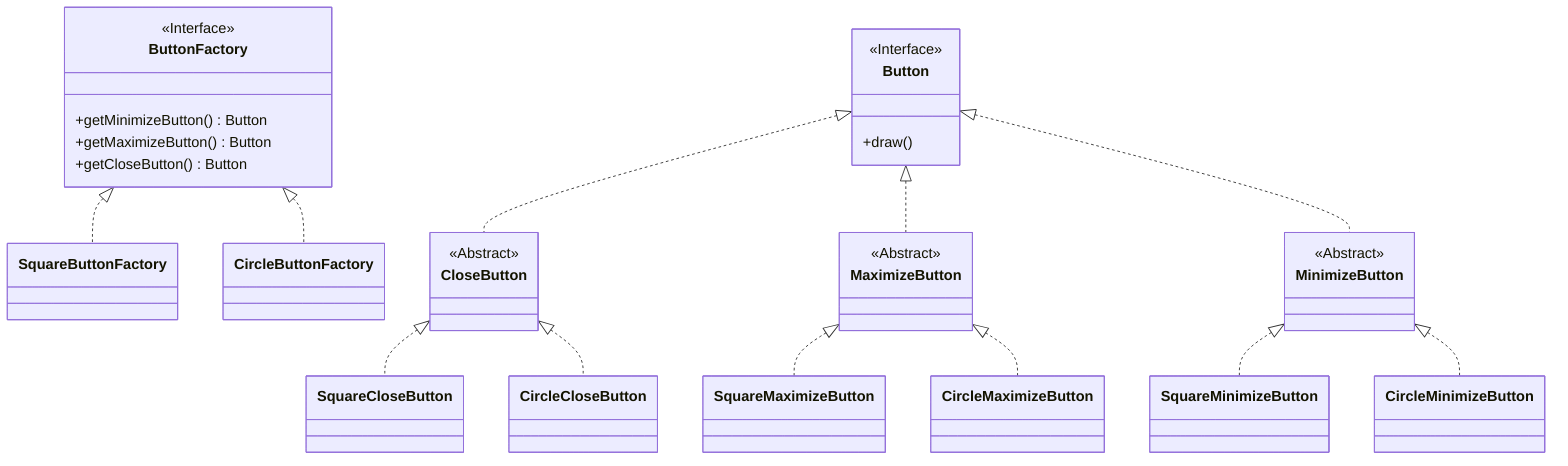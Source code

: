 classDiagram
    class ButtonFactory {
        <<Interface>>
        +getMinimizeButton() Button
        +getMaximizeButton() Button
        +getCloseButton() Button
    }

    class SquareButtonFactory
    class CircleButtonFactory

    class Button {
        <<Interface>>
        +draw()
    }
    class CloseButton {
        <<Abstract>>
    }
    class MaximizeButton {
        <<Abstract>>
    }
    class MinimizeButton {
        <<Abstract>>
    }

    class SquareMinimizeButton
    class SquareMaximizeButton
    class SquareCloseButton
    class CircleMinimizeButton
    class CircleMaximizeButton
    class CircleCloseButton

    ButtonFactory <|.. SquareButtonFactory
    ButtonFactory <|.. CircleButtonFactory

    Button <|.. CloseButton
    Button <|.. MaximizeButton
    Button <|.. MinimizeButton
    MinimizeButton <|.. SquareMinimizeButton
    MaximizeButton <|.. SquareMaximizeButton
    CloseButton <|.. SquareCloseButton
    MinimizeButton <|.. CircleMinimizeButton
    MaximizeButton <|.. CircleMaximizeButton
    CloseButton <|.. CircleCloseButton